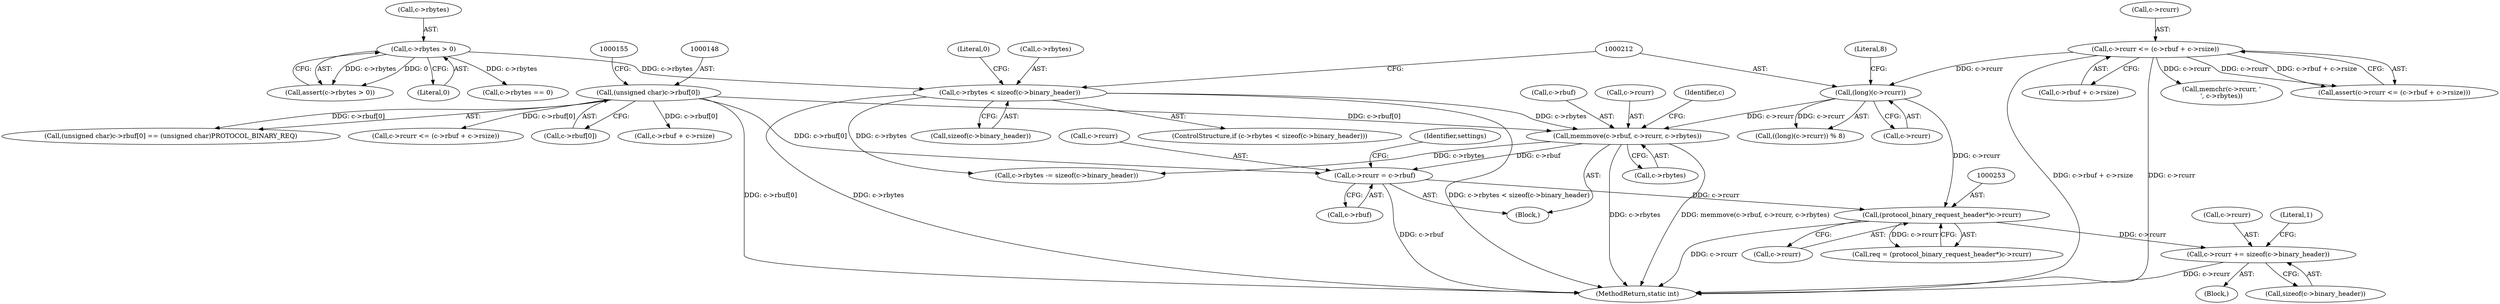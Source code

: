 digraph "0_memcached_75cc83685e103bc8ba380a57468c8f04413033f9@pointer" {
"1000462" [label="(Call,c->rcurr += sizeof(c->binary_header))"];
"1000252" [label="(Call,(protocol_binary_request_header*)c->rcurr)"];
"1000211" [label="(Call,(long)(c->rcurr))"];
"1000115" [label="(Call,c->rcurr <= (c->rbuf + c->rsize))"];
"1000229" [label="(Call,c->rcurr = c->rbuf)"];
"1000147" [label="(Call,(unsigned char)c->rbuf[0])"];
"1000219" [label="(Call,memmove(c->rbuf, c->rcurr, c->rbytes))"];
"1000195" [label="(Call,c->rbytes < sizeof(c->binary_header))"];
"1000127" [label="(Call,c->rbytes > 0)"];
"1000119" [label="(Call,c->rbuf + c->rsize)"];
"1000603" [label="(MethodReturn,static int)"];
"1000219" [label="(Call,memmove(c->rbuf, c->rcurr, c->rbytes))"];
"1000454" [label="(Call,c->rbytes -= sizeof(c->binary_header))"];
"1000128" [label="(Call,c->rbytes)"];
"1000116" [label="(Call,c->rcurr)"];
"1000146" [label="(Call,(unsigned char)c->rbuf[0] == (unsigned char)PROTOCOL_BINARY_REQ)"];
"1000115" [label="(Call,c->rcurr <= (c->rbuf + c->rsize))"];
"1000590" [label="(Call,c->rcurr <= (c->rbuf + c->rsize))"];
"1000475" [label="(Call,c->rbytes == 0)"];
"1000484" [label="(Call,memchr(c->rcurr, '\n', c->rbytes))"];
"1000250" [label="(Call,req = (protocol_binary_request_header*)c->rcurr)"];
"1000127" [label="(Call,c->rbytes > 0)"];
"1000213" [label="(Call,c->rcurr)"];
"1000194" [label="(ControlStructure,if (c->rbytes < sizeof(c->binary_header)))"];
"1000199" [label="(Call,sizeof(c->binary_header))"];
"1000211" [label="(Call,(long)(c->rcurr))"];
"1000216" [label="(Literal,8)"];
"1000229" [label="(Call,c->rcurr = c->rbuf)"];
"1000254" [label="(Call,c->rcurr)"];
"1000602" [label="(Literal,1)"];
"1000205" [label="(Literal,0)"];
"1000196" [label="(Call,c->rbytes)"];
"1000131" [label="(Literal,0)"];
"1000210" [label="(Call,((long)(c->rcurr)) % 8)"];
"1000230" [label="(Call,c->rcurr)"];
"1000239" [label="(Identifier,settings)"];
"1000149" [label="(Call,c->rbuf[0])"];
"1000466" [label="(Call,sizeof(c->binary_header))"];
"1000195" [label="(Call,c->rbytes < sizeof(c->binary_header))"];
"1000462" [label="(Call,c->rcurr += sizeof(c->binary_header))"];
"1000233" [label="(Call,c->rbuf)"];
"1000114" [label="(Call,assert(c->rcurr <= (c->rbuf + c->rsize)))"];
"1000220" [label="(Call,c->rbuf)"];
"1000463" [label="(Call,c->rcurr)"];
"1000218" [label="(Block,)"];
"1000147" [label="(Call,(unsigned char)c->rbuf[0])"];
"1000126" [label="(Call,assert(c->rbytes > 0))"];
"1000223" [label="(Call,c->rcurr)"];
"1000252" [label="(Call,(protocol_binary_request_header*)c->rcurr)"];
"1000207" [label="(Block,)"];
"1000594" [label="(Call,c->rbuf + c->rsize)"];
"1000226" [label="(Call,c->rbytes)"];
"1000231" [label="(Identifier,c)"];
"1000462" -> "1000207"  [label="AST: "];
"1000462" -> "1000466"  [label="CFG: "];
"1000463" -> "1000462"  [label="AST: "];
"1000466" -> "1000462"  [label="AST: "];
"1000602" -> "1000462"  [label="CFG: "];
"1000462" -> "1000603"  [label="DDG: c->rcurr"];
"1000252" -> "1000462"  [label="DDG: c->rcurr"];
"1000252" -> "1000250"  [label="AST: "];
"1000252" -> "1000254"  [label="CFG: "];
"1000253" -> "1000252"  [label="AST: "];
"1000254" -> "1000252"  [label="AST: "];
"1000250" -> "1000252"  [label="CFG: "];
"1000252" -> "1000603"  [label="DDG: c->rcurr"];
"1000252" -> "1000250"  [label="DDG: c->rcurr"];
"1000211" -> "1000252"  [label="DDG: c->rcurr"];
"1000229" -> "1000252"  [label="DDG: c->rcurr"];
"1000211" -> "1000210"  [label="AST: "];
"1000211" -> "1000213"  [label="CFG: "];
"1000212" -> "1000211"  [label="AST: "];
"1000213" -> "1000211"  [label="AST: "];
"1000216" -> "1000211"  [label="CFG: "];
"1000211" -> "1000210"  [label="DDG: c->rcurr"];
"1000115" -> "1000211"  [label="DDG: c->rcurr"];
"1000211" -> "1000219"  [label="DDG: c->rcurr"];
"1000115" -> "1000114"  [label="AST: "];
"1000115" -> "1000119"  [label="CFG: "];
"1000116" -> "1000115"  [label="AST: "];
"1000119" -> "1000115"  [label="AST: "];
"1000114" -> "1000115"  [label="CFG: "];
"1000115" -> "1000603"  [label="DDG: c->rbuf + c->rsize"];
"1000115" -> "1000603"  [label="DDG: c->rcurr"];
"1000115" -> "1000114"  [label="DDG: c->rcurr"];
"1000115" -> "1000114"  [label="DDG: c->rbuf + c->rsize"];
"1000115" -> "1000484"  [label="DDG: c->rcurr"];
"1000229" -> "1000218"  [label="AST: "];
"1000229" -> "1000233"  [label="CFG: "];
"1000230" -> "1000229"  [label="AST: "];
"1000233" -> "1000229"  [label="AST: "];
"1000239" -> "1000229"  [label="CFG: "];
"1000229" -> "1000603"  [label="DDG: c->rbuf"];
"1000147" -> "1000229"  [label="DDG: c->rbuf[0]"];
"1000219" -> "1000229"  [label="DDG: c->rbuf"];
"1000147" -> "1000146"  [label="AST: "];
"1000147" -> "1000149"  [label="CFG: "];
"1000148" -> "1000147"  [label="AST: "];
"1000149" -> "1000147"  [label="AST: "];
"1000155" -> "1000147"  [label="CFG: "];
"1000147" -> "1000603"  [label="DDG: c->rbuf[0]"];
"1000147" -> "1000146"  [label="DDG: c->rbuf[0]"];
"1000147" -> "1000219"  [label="DDG: c->rbuf[0]"];
"1000147" -> "1000590"  [label="DDG: c->rbuf[0]"];
"1000147" -> "1000594"  [label="DDG: c->rbuf[0]"];
"1000219" -> "1000218"  [label="AST: "];
"1000219" -> "1000226"  [label="CFG: "];
"1000220" -> "1000219"  [label="AST: "];
"1000223" -> "1000219"  [label="AST: "];
"1000226" -> "1000219"  [label="AST: "];
"1000231" -> "1000219"  [label="CFG: "];
"1000219" -> "1000603"  [label="DDG: c->rbytes"];
"1000219" -> "1000603"  [label="DDG: memmove(c->rbuf, c->rcurr, c->rbytes)"];
"1000195" -> "1000219"  [label="DDG: c->rbytes"];
"1000219" -> "1000454"  [label="DDG: c->rbytes"];
"1000195" -> "1000194"  [label="AST: "];
"1000195" -> "1000199"  [label="CFG: "];
"1000196" -> "1000195"  [label="AST: "];
"1000199" -> "1000195"  [label="AST: "];
"1000205" -> "1000195"  [label="CFG: "];
"1000212" -> "1000195"  [label="CFG: "];
"1000195" -> "1000603"  [label="DDG: c->rbytes < sizeof(c->binary_header)"];
"1000195" -> "1000603"  [label="DDG: c->rbytes"];
"1000127" -> "1000195"  [label="DDG: c->rbytes"];
"1000195" -> "1000454"  [label="DDG: c->rbytes"];
"1000127" -> "1000126"  [label="AST: "];
"1000127" -> "1000131"  [label="CFG: "];
"1000128" -> "1000127"  [label="AST: "];
"1000131" -> "1000127"  [label="AST: "];
"1000126" -> "1000127"  [label="CFG: "];
"1000127" -> "1000126"  [label="DDG: c->rbytes"];
"1000127" -> "1000126"  [label="DDG: 0"];
"1000127" -> "1000475"  [label="DDG: c->rbytes"];
}
